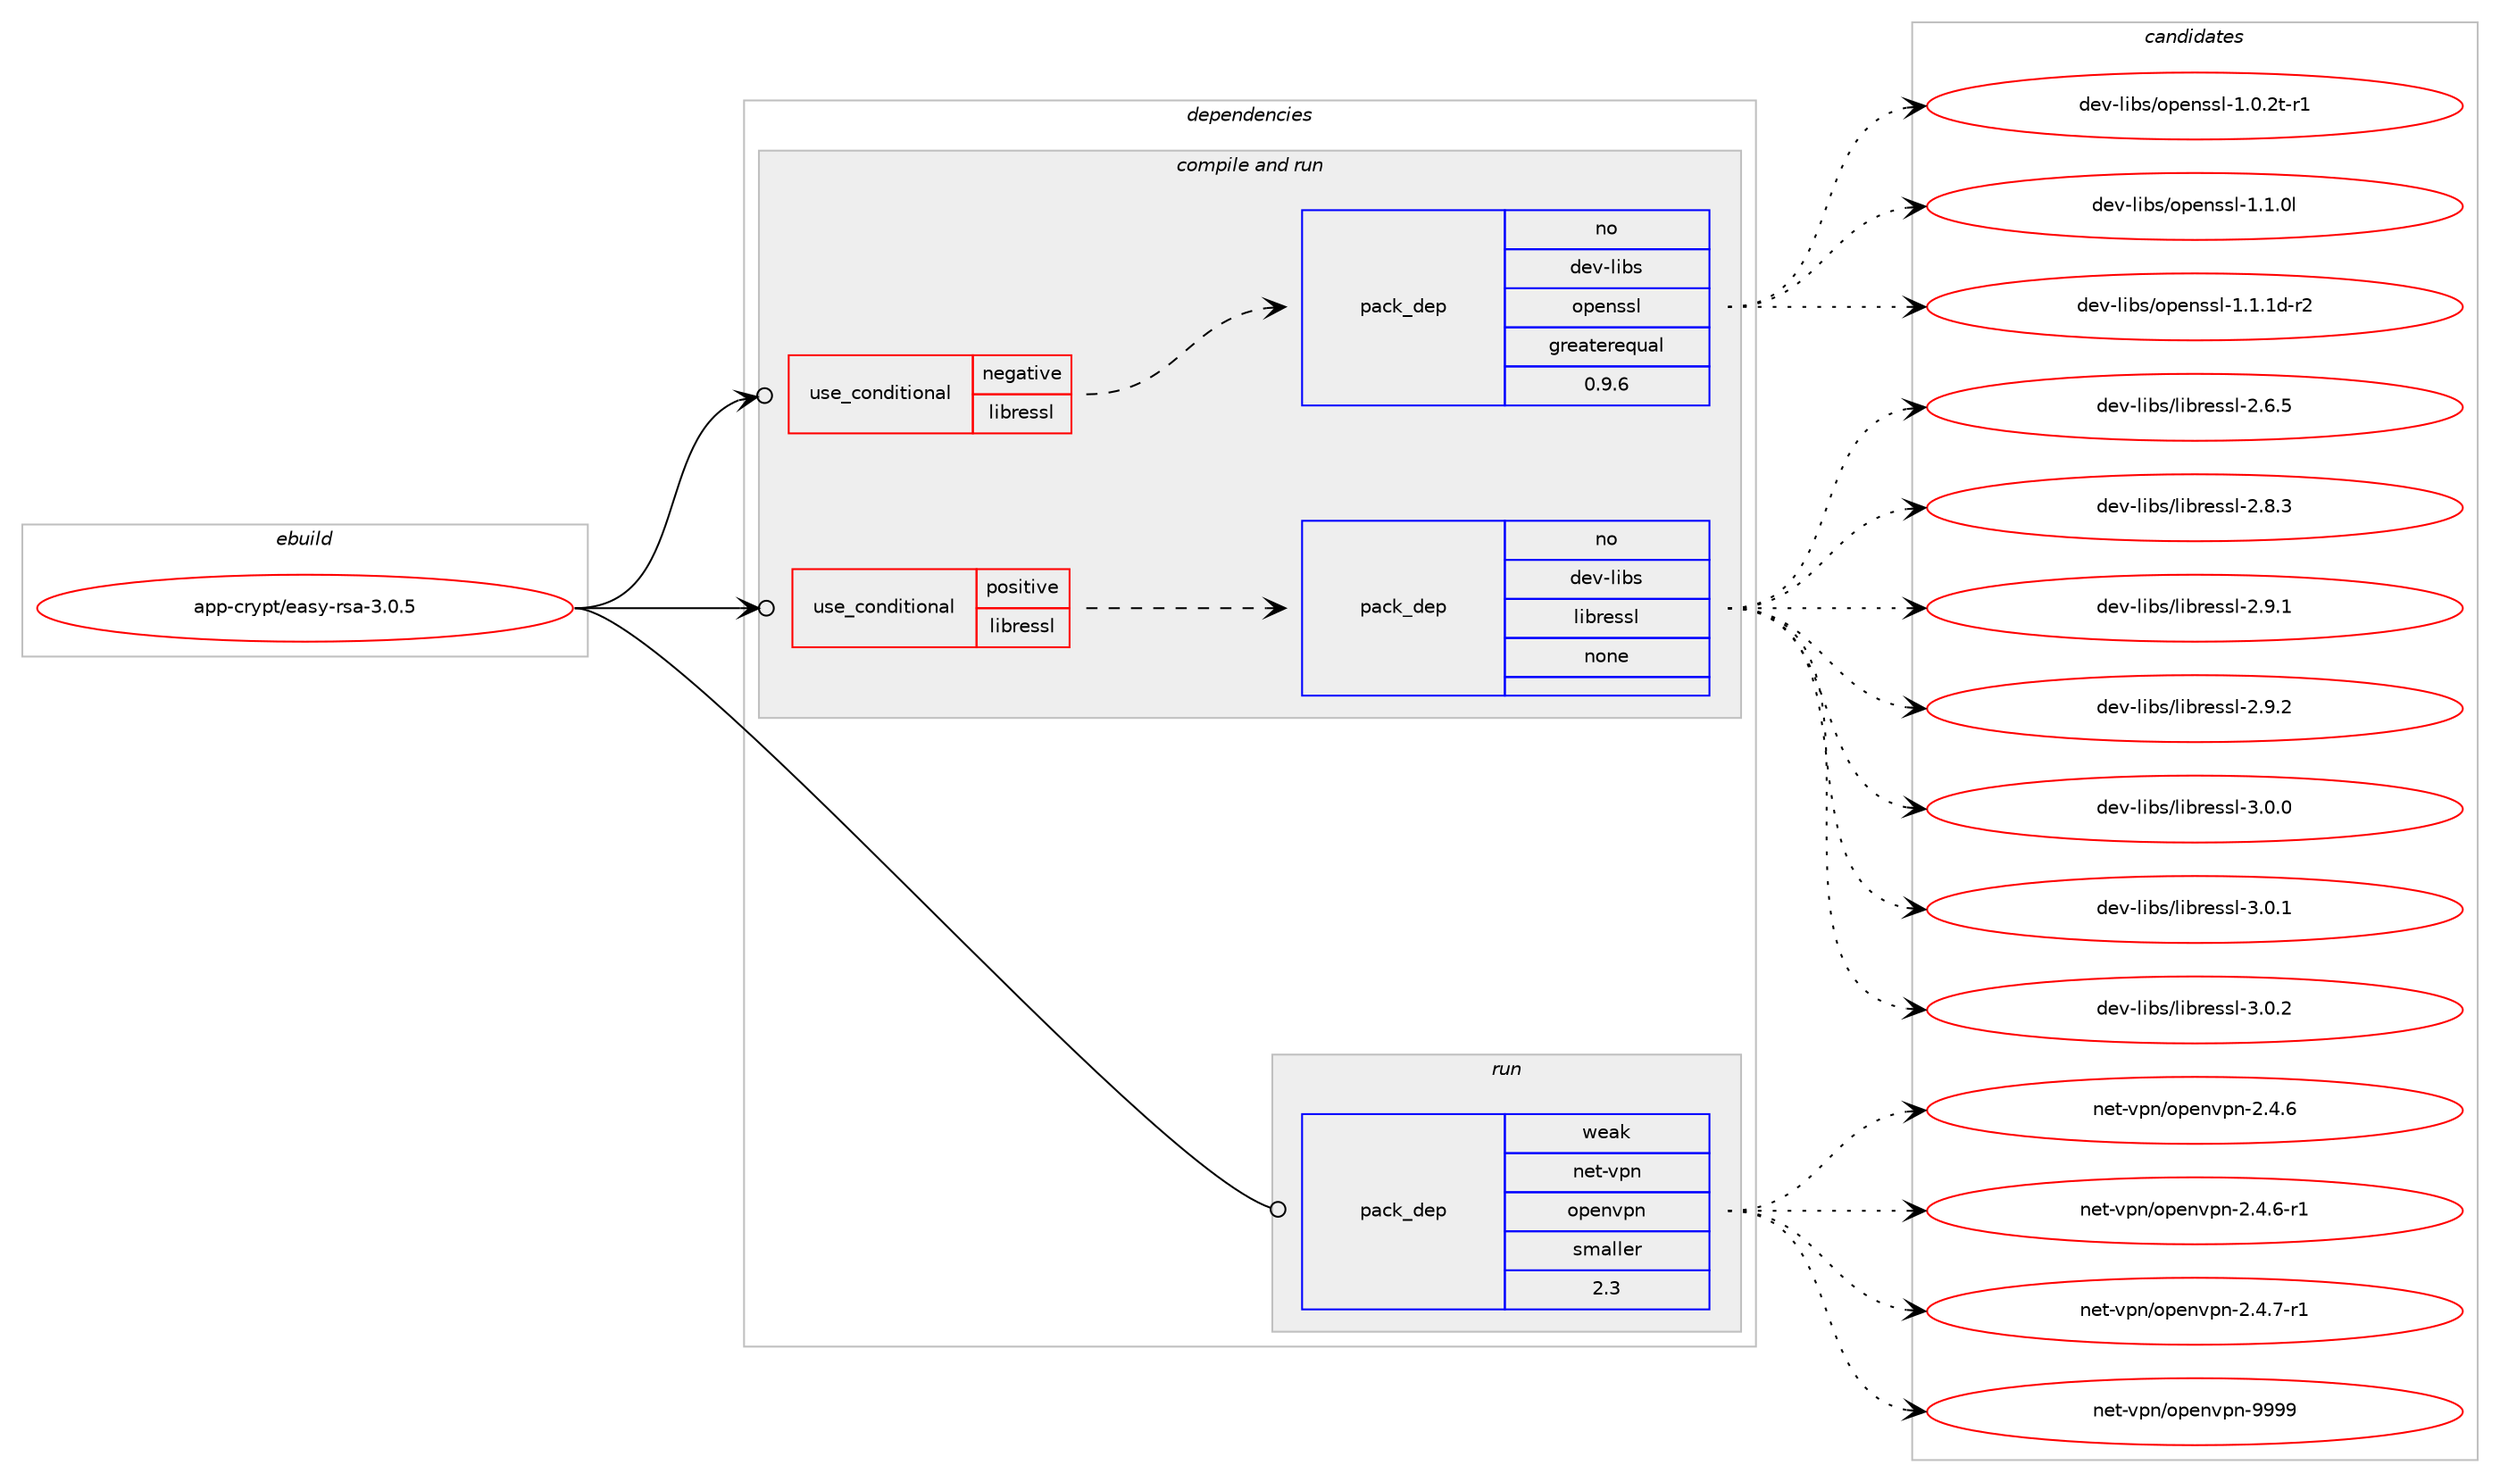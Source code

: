 digraph prolog {

# *************
# Graph options
# *************

newrank=true;
concentrate=true;
compound=true;
graph [rankdir=LR,fontname=Helvetica,fontsize=10,ranksep=1.5];#, ranksep=2.5, nodesep=0.2];
edge  [arrowhead=vee];
node  [fontname=Helvetica,fontsize=10];

# **********
# The ebuild
# **********

subgraph cluster_leftcol {
color=gray;
rank=same;
label=<<i>ebuild</i>>;
id [label="app-crypt/easy-rsa-3.0.5", color=red, width=4, href="../app-crypt/easy-rsa-3.0.5.svg"];
}

# ****************
# The dependencies
# ****************

subgraph cluster_midcol {
color=gray;
label=<<i>dependencies</i>>;
subgraph cluster_compile {
fillcolor="#eeeeee";
style=filled;
label=<<i>compile</i>>;
}
subgraph cluster_compileandrun {
fillcolor="#eeeeee";
style=filled;
label=<<i>compile and run</i>>;
subgraph cond113699 {
dependency476654 [label=<<TABLE BORDER="0" CELLBORDER="1" CELLSPACING="0" CELLPADDING="4"><TR><TD ROWSPAN="3" CELLPADDING="10">use_conditional</TD></TR><TR><TD>negative</TD></TR><TR><TD>libressl</TD></TR></TABLE>>, shape=none, color=red];
subgraph pack354301 {
dependency476655 [label=<<TABLE BORDER="0" CELLBORDER="1" CELLSPACING="0" CELLPADDING="4" WIDTH="220"><TR><TD ROWSPAN="6" CELLPADDING="30">pack_dep</TD></TR><TR><TD WIDTH="110">no</TD></TR><TR><TD>dev-libs</TD></TR><TR><TD>openssl</TD></TR><TR><TD>greaterequal</TD></TR><TR><TD>0.9.6</TD></TR></TABLE>>, shape=none, color=blue];
}
dependency476654:e -> dependency476655:w [weight=20,style="dashed",arrowhead="vee"];
}
id:e -> dependency476654:w [weight=20,style="solid",arrowhead="odotvee"];
subgraph cond113700 {
dependency476656 [label=<<TABLE BORDER="0" CELLBORDER="1" CELLSPACING="0" CELLPADDING="4"><TR><TD ROWSPAN="3" CELLPADDING="10">use_conditional</TD></TR><TR><TD>positive</TD></TR><TR><TD>libressl</TD></TR></TABLE>>, shape=none, color=red];
subgraph pack354302 {
dependency476657 [label=<<TABLE BORDER="0" CELLBORDER="1" CELLSPACING="0" CELLPADDING="4" WIDTH="220"><TR><TD ROWSPAN="6" CELLPADDING="30">pack_dep</TD></TR><TR><TD WIDTH="110">no</TD></TR><TR><TD>dev-libs</TD></TR><TR><TD>libressl</TD></TR><TR><TD>none</TD></TR><TR><TD></TD></TR></TABLE>>, shape=none, color=blue];
}
dependency476656:e -> dependency476657:w [weight=20,style="dashed",arrowhead="vee"];
}
id:e -> dependency476656:w [weight=20,style="solid",arrowhead="odotvee"];
}
subgraph cluster_run {
fillcolor="#eeeeee";
style=filled;
label=<<i>run</i>>;
subgraph pack354303 {
dependency476658 [label=<<TABLE BORDER="0" CELLBORDER="1" CELLSPACING="0" CELLPADDING="4" WIDTH="220"><TR><TD ROWSPAN="6" CELLPADDING="30">pack_dep</TD></TR><TR><TD WIDTH="110">weak</TD></TR><TR><TD>net-vpn</TD></TR><TR><TD>openvpn</TD></TR><TR><TD>smaller</TD></TR><TR><TD>2.3</TD></TR></TABLE>>, shape=none, color=blue];
}
id:e -> dependency476658:w [weight=20,style="solid",arrowhead="odot"];
}
}

# **************
# The candidates
# **************

subgraph cluster_choices {
rank=same;
color=gray;
label=<<i>candidates</i>>;

subgraph choice354301 {
color=black;
nodesep=1;
choice1001011184510810598115471111121011101151151084549464846501164511449 [label="dev-libs/openssl-1.0.2t-r1", color=red, width=4,href="../dev-libs/openssl-1.0.2t-r1.svg"];
choice100101118451081059811547111112101110115115108454946494648108 [label="dev-libs/openssl-1.1.0l", color=red, width=4,href="../dev-libs/openssl-1.1.0l.svg"];
choice1001011184510810598115471111121011101151151084549464946491004511450 [label="dev-libs/openssl-1.1.1d-r2", color=red, width=4,href="../dev-libs/openssl-1.1.1d-r2.svg"];
dependency476655:e -> choice1001011184510810598115471111121011101151151084549464846501164511449:w [style=dotted,weight="100"];
dependency476655:e -> choice100101118451081059811547111112101110115115108454946494648108:w [style=dotted,weight="100"];
dependency476655:e -> choice1001011184510810598115471111121011101151151084549464946491004511450:w [style=dotted,weight="100"];
}
subgraph choice354302 {
color=black;
nodesep=1;
choice10010111845108105981154710810598114101115115108455046544653 [label="dev-libs/libressl-2.6.5", color=red, width=4,href="../dev-libs/libressl-2.6.5.svg"];
choice10010111845108105981154710810598114101115115108455046564651 [label="dev-libs/libressl-2.8.3", color=red, width=4,href="../dev-libs/libressl-2.8.3.svg"];
choice10010111845108105981154710810598114101115115108455046574649 [label="dev-libs/libressl-2.9.1", color=red, width=4,href="../dev-libs/libressl-2.9.1.svg"];
choice10010111845108105981154710810598114101115115108455046574650 [label="dev-libs/libressl-2.9.2", color=red, width=4,href="../dev-libs/libressl-2.9.2.svg"];
choice10010111845108105981154710810598114101115115108455146484648 [label="dev-libs/libressl-3.0.0", color=red, width=4,href="../dev-libs/libressl-3.0.0.svg"];
choice10010111845108105981154710810598114101115115108455146484649 [label="dev-libs/libressl-3.0.1", color=red, width=4,href="../dev-libs/libressl-3.0.1.svg"];
choice10010111845108105981154710810598114101115115108455146484650 [label="dev-libs/libressl-3.0.2", color=red, width=4,href="../dev-libs/libressl-3.0.2.svg"];
dependency476657:e -> choice10010111845108105981154710810598114101115115108455046544653:w [style=dotted,weight="100"];
dependency476657:e -> choice10010111845108105981154710810598114101115115108455046564651:w [style=dotted,weight="100"];
dependency476657:e -> choice10010111845108105981154710810598114101115115108455046574649:w [style=dotted,weight="100"];
dependency476657:e -> choice10010111845108105981154710810598114101115115108455046574650:w [style=dotted,weight="100"];
dependency476657:e -> choice10010111845108105981154710810598114101115115108455146484648:w [style=dotted,weight="100"];
dependency476657:e -> choice10010111845108105981154710810598114101115115108455146484649:w [style=dotted,weight="100"];
dependency476657:e -> choice10010111845108105981154710810598114101115115108455146484650:w [style=dotted,weight="100"];
}
subgraph choice354303 {
color=black;
nodesep=1;
choice1101011164511811211047111112101110118112110455046524654 [label="net-vpn/openvpn-2.4.6", color=red, width=4,href="../net-vpn/openvpn-2.4.6.svg"];
choice11010111645118112110471111121011101181121104550465246544511449 [label="net-vpn/openvpn-2.4.6-r1", color=red, width=4,href="../net-vpn/openvpn-2.4.6-r1.svg"];
choice11010111645118112110471111121011101181121104550465246554511449 [label="net-vpn/openvpn-2.4.7-r1", color=red, width=4,href="../net-vpn/openvpn-2.4.7-r1.svg"];
choice11010111645118112110471111121011101181121104557575757 [label="net-vpn/openvpn-9999", color=red, width=4,href="../net-vpn/openvpn-9999.svg"];
dependency476658:e -> choice1101011164511811211047111112101110118112110455046524654:w [style=dotted,weight="100"];
dependency476658:e -> choice11010111645118112110471111121011101181121104550465246544511449:w [style=dotted,weight="100"];
dependency476658:e -> choice11010111645118112110471111121011101181121104550465246554511449:w [style=dotted,weight="100"];
dependency476658:e -> choice11010111645118112110471111121011101181121104557575757:w [style=dotted,weight="100"];
}
}

}
